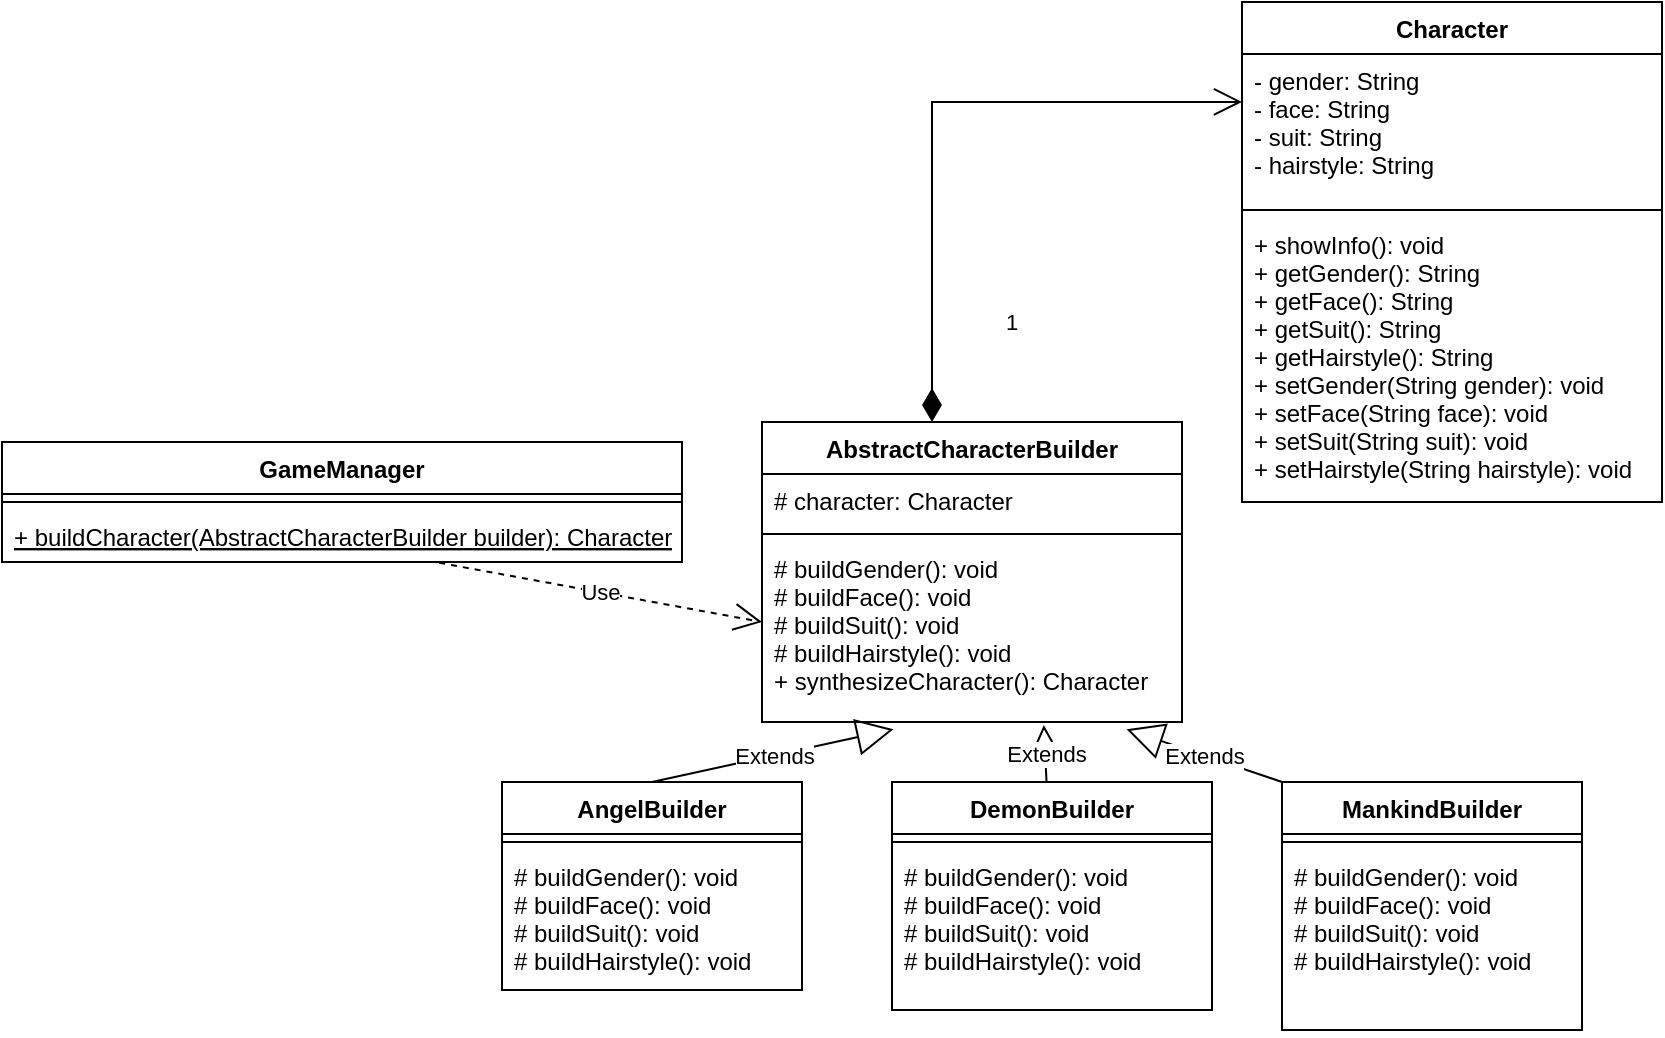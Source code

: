 <mxfile version="20.3.0" type="device"><diagram id="e-1dNNOE1ZR3ZRbZEE2d" name="第 1 页"><mxGraphModel dx="1803" dy="689" grid="1" gridSize="10" guides="1" tooltips="1" connect="1" arrows="1" fold="1" page="1" pageScale="1" pageWidth="827" pageHeight="1169" math="0" shadow="0"><root><mxCell id="0"/><mxCell id="1" parent="0"/><mxCell id="KTSEDnxsCNitKte8fdVE-1" value="AngelBuilder" style="swimlane;fontStyle=1;align=center;verticalAlign=top;childLayout=stackLayout;horizontal=1;startSize=26;horizontalStack=0;resizeParent=1;resizeParentMax=0;resizeLast=0;collapsible=1;marginBottom=0;" parent="1" vertex="1"><mxGeometry x="170" y="400" width="150" height="104" as="geometry"/></mxCell><mxCell id="KTSEDnxsCNitKte8fdVE-3" value="" style="line;strokeWidth=1;fillColor=none;align=left;verticalAlign=middle;spacingTop=-1;spacingLeft=3;spacingRight=3;rotatable=0;labelPosition=right;points=[];portConstraint=eastwest;strokeColor=inherit;" parent="KTSEDnxsCNitKte8fdVE-1" vertex="1"><mxGeometry y="26" width="150" height="8" as="geometry"/></mxCell><mxCell id="KTSEDnxsCNitKte8fdVE-4" value="# buildGender(): void&#10;# buildFace(): void&#10;# buildSuit(): void&#10;# buildHairstyle(): void" style="text;strokeColor=none;fillColor=none;align=left;verticalAlign=top;spacingLeft=4;spacingRight=4;overflow=hidden;rotatable=0;points=[[0,0.5],[1,0.5]];portConstraint=eastwest;" parent="KTSEDnxsCNitKte8fdVE-1" vertex="1"><mxGeometry y="34" width="150" height="70" as="geometry"/></mxCell><mxCell id="KTSEDnxsCNitKte8fdVE-6" value="GameManager" style="swimlane;fontStyle=1;align=center;verticalAlign=top;childLayout=stackLayout;horizontal=1;startSize=26;horizontalStack=0;resizeParent=1;resizeParentMax=0;resizeLast=0;collapsible=1;marginBottom=0;" parent="1" vertex="1"><mxGeometry x="-80" y="230" width="340" height="60" as="geometry"/></mxCell><mxCell id="KTSEDnxsCNitKte8fdVE-8" value="" style="line;strokeWidth=1;fillColor=none;align=left;verticalAlign=middle;spacingTop=-1;spacingLeft=3;spacingRight=3;rotatable=0;labelPosition=right;points=[];portConstraint=eastwest;strokeColor=inherit;" parent="KTSEDnxsCNitKte8fdVE-6" vertex="1"><mxGeometry y="26" width="340" height="8" as="geometry"/></mxCell><mxCell id="KTSEDnxsCNitKte8fdVE-9" value="+ buildCharacter(AbstractCharacterBuilder builder): Character" style="text;strokeColor=none;fillColor=none;align=left;verticalAlign=top;spacingLeft=4;spacingRight=4;overflow=hidden;rotatable=0;points=[[0,0.5],[1,0.5]];portConstraint=eastwest;fontStyle=4" parent="KTSEDnxsCNitKte8fdVE-6" vertex="1"><mxGeometry y="34" width="340" height="26" as="geometry"/></mxCell><mxCell id="KTSEDnxsCNitKte8fdVE-10" value="DemonBuilder" style="swimlane;fontStyle=1;align=center;verticalAlign=top;childLayout=stackLayout;horizontal=1;startSize=26;horizontalStack=0;resizeParent=1;resizeParentMax=0;resizeLast=0;collapsible=1;marginBottom=0;" parent="1" vertex="1"><mxGeometry x="365" y="400" width="160" height="114" as="geometry"/></mxCell><mxCell id="KTSEDnxsCNitKte8fdVE-12" value="" style="line;strokeWidth=1;fillColor=none;align=left;verticalAlign=middle;spacingTop=-1;spacingLeft=3;spacingRight=3;rotatable=0;labelPosition=right;points=[];portConstraint=eastwest;strokeColor=inherit;" parent="KTSEDnxsCNitKte8fdVE-10" vertex="1"><mxGeometry y="26" width="160" height="8" as="geometry"/></mxCell><mxCell id="KTSEDnxsCNitKte8fdVE-13" value="# buildGender(): void&#10;# buildFace(): void&#10;# buildSuit(): void&#10;# buildHairstyle(): void" style="text;strokeColor=none;fillColor=none;align=left;verticalAlign=top;spacingLeft=4;spacingRight=4;overflow=hidden;rotatable=0;points=[[0,0.5],[1,0.5]];portConstraint=eastwest;" parent="KTSEDnxsCNitKte8fdVE-10" vertex="1"><mxGeometry y="34" width="160" height="80" as="geometry"/></mxCell><mxCell id="KTSEDnxsCNitKte8fdVE-14" value="MankindBuilder" style="swimlane;fontStyle=1;align=center;verticalAlign=top;childLayout=stackLayout;horizontal=1;startSize=26;horizontalStack=0;resizeParent=1;resizeParentMax=0;resizeLast=0;collapsible=1;marginBottom=0;" parent="1" vertex="1"><mxGeometry x="560" y="400" width="150" height="124" as="geometry"/></mxCell><mxCell id="KTSEDnxsCNitKte8fdVE-16" value="" style="line;strokeWidth=1;fillColor=none;align=left;verticalAlign=middle;spacingTop=-1;spacingLeft=3;spacingRight=3;rotatable=0;labelPosition=right;points=[];portConstraint=eastwest;strokeColor=inherit;" parent="KTSEDnxsCNitKte8fdVE-14" vertex="1"><mxGeometry y="26" width="150" height="8" as="geometry"/></mxCell><mxCell id="KTSEDnxsCNitKte8fdVE-17" value="# buildGender(): void&#10;# buildFace(): void&#10;# buildSuit(): void&#10;# buildHairstyle(): void" style="text;strokeColor=none;fillColor=none;align=left;verticalAlign=top;spacingLeft=4;spacingRight=4;overflow=hidden;rotatable=0;points=[[0,0.5],[1,0.5]];portConstraint=eastwest;" parent="KTSEDnxsCNitKte8fdVE-14" vertex="1"><mxGeometry y="34" width="150" height="90" as="geometry"/></mxCell><mxCell id="KTSEDnxsCNitKte8fdVE-18" value="AbstractCharacterBuilder&#10;&#10;" style="swimlane;fontStyle=1;align=center;verticalAlign=top;childLayout=stackLayout;horizontal=1;startSize=26;horizontalStack=0;resizeParent=1;resizeParentMax=0;resizeLast=0;collapsible=1;marginBottom=0;" parent="1" vertex="1"><mxGeometry x="300" y="220" width="210" height="150" as="geometry"/></mxCell><mxCell id="KTSEDnxsCNitKte8fdVE-19" value="# character: Character" style="text;strokeColor=none;fillColor=none;align=left;verticalAlign=top;spacingLeft=4;spacingRight=4;overflow=hidden;rotatable=0;points=[[0,0.5],[1,0.5]];portConstraint=eastwest;" parent="KTSEDnxsCNitKte8fdVE-18" vertex="1"><mxGeometry y="26" width="210" height="26" as="geometry"/></mxCell><mxCell id="KTSEDnxsCNitKte8fdVE-20" value="" style="line;strokeWidth=1;fillColor=none;align=left;verticalAlign=middle;spacingTop=-1;spacingLeft=3;spacingRight=3;rotatable=0;labelPosition=right;points=[];portConstraint=eastwest;strokeColor=inherit;" parent="KTSEDnxsCNitKte8fdVE-18" vertex="1"><mxGeometry y="52" width="210" height="8" as="geometry"/></mxCell><mxCell id="KTSEDnxsCNitKte8fdVE-21" value="# buildGender(): void&#10;# buildFace(): void&#10;# buildSuit(): void&#10;# buildHairstyle(): void&#10;+ synthesizeCharacter(): Character&#10;&#10;" style="text;strokeColor=none;fillColor=none;align=left;verticalAlign=top;spacingLeft=4;spacingRight=4;overflow=hidden;rotatable=0;points=[[0,0.5],[1,0.5]];portConstraint=eastwest;" parent="KTSEDnxsCNitKte8fdVE-18" vertex="1"><mxGeometry y="60" width="210" height="90" as="geometry"/></mxCell><mxCell id="KTSEDnxsCNitKte8fdVE-22" value="Character" style="swimlane;fontStyle=1;align=center;verticalAlign=top;childLayout=stackLayout;horizontal=1;startSize=26;horizontalStack=0;resizeParent=1;resizeParentMax=0;resizeLast=0;collapsible=1;marginBottom=0;" parent="1" vertex="1"><mxGeometry x="540" y="10" width="210" height="250" as="geometry"/></mxCell><mxCell id="KTSEDnxsCNitKte8fdVE-23" value="- gender: String&#10;- face: String&#10;- suit: String&#10;- hairstyle: String&#10;" style="text;strokeColor=none;fillColor=none;align=left;verticalAlign=top;spacingLeft=4;spacingRight=4;overflow=hidden;rotatable=0;points=[[0,0.5],[1,0.5]];portConstraint=eastwest;" parent="KTSEDnxsCNitKte8fdVE-22" vertex="1"><mxGeometry y="26" width="210" height="74" as="geometry"/></mxCell><mxCell id="KTSEDnxsCNitKte8fdVE-24" value="" style="line;strokeWidth=1;fillColor=none;align=left;verticalAlign=middle;spacingTop=-1;spacingLeft=3;spacingRight=3;rotatable=0;labelPosition=right;points=[];portConstraint=eastwest;strokeColor=inherit;" parent="KTSEDnxsCNitKte8fdVE-22" vertex="1"><mxGeometry y="100" width="210" height="8" as="geometry"/></mxCell><mxCell id="KTSEDnxsCNitKte8fdVE-25" value="+ showInfo(): void&#10;+ getGender(): String&#10;+ getFace(): String&#10;+ getSuit(): String&#10;+ getHairstyle(): String&#10;+ setGender(String gender): void&#10;+ setFace(String face): void&#10;+ setSuit(String suit): void&#10;+ setHairstyle(String hairstyle): void" style="text;strokeColor=none;fillColor=none;align=left;verticalAlign=top;spacingLeft=4;spacingRight=4;overflow=hidden;rotatable=0;points=[[0,0.5],[1,0.5]];portConstraint=eastwest;" parent="KTSEDnxsCNitKte8fdVE-22" vertex="1"><mxGeometry y="108" width="210" height="142" as="geometry"/></mxCell><mxCell id="KTSEDnxsCNitKte8fdVE-26" value="1" style="endArrow=open;html=1;endSize=12;startArrow=diamondThin;startSize=14;startFill=1;edgeStyle=orthogonalEdgeStyle;align=left;verticalAlign=bottom;rounded=0;entryX=0;entryY=0.324;entryDx=0;entryDy=0;entryPerimeter=0;" parent="1" source="KTSEDnxsCNitKte8fdVE-18" target="KTSEDnxsCNitKte8fdVE-23" edge="1"><mxGeometry x="-0.737" y="-35" relative="1" as="geometry"><mxPoint x="330" y="150" as="sourcePoint"/><mxPoint x="380" y="170" as="targetPoint"/><Array as="points"><mxPoint x="385" y="60"/></Array><mxPoint as="offset"/></mxGeometry></mxCell><mxCell id="KTSEDnxsCNitKte8fdVE-27" value="Use" style="endArrow=open;endSize=12;dashed=1;html=1;rounded=0;exitX=0.643;exitY=1.015;exitDx=0;exitDy=0;exitPerimeter=0;" parent="1" source="KTSEDnxsCNitKte8fdVE-9" edge="1"><mxGeometry width="160" relative="1" as="geometry"><mxPoint x="140" y="320" as="sourcePoint"/><mxPoint x="300" y="320" as="targetPoint"/></mxGeometry></mxCell><mxCell id="KTSEDnxsCNitKte8fdVE-28" value="Extends" style="endArrow=block;endSize=16;endFill=0;html=1;rounded=0;exitX=0.5;exitY=0;exitDx=0;exitDy=0;entryX=0.313;entryY=1.04;entryDx=0;entryDy=0;entryPerimeter=0;" parent="1" source="KTSEDnxsCNitKte8fdVE-1" target="KTSEDnxsCNitKte8fdVE-21" edge="1"><mxGeometry width="160" relative="1" as="geometry"><mxPoint x="330" y="350" as="sourcePoint"/><mxPoint x="490" y="350" as="targetPoint"/></mxGeometry></mxCell><mxCell id="KTSEDnxsCNitKte8fdVE-29" value="Extends" style="endArrow=block;endSize=16;endFill=0;html=1;rounded=0;entryX=0.868;entryY=1.04;entryDx=0;entryDy=0;entryPerimeter=0;" parent="1" source="KTSEDnxsCNitKte8fdVE-14" target="KTSEDnxsCNitKte8fdVE-21" edge="1"><mxGeometry width="160" relative="1" as="geometry"><mxPoint x="230" y="400" as="sourcePoint"/><mxPoint x="359.47" y="352.8" as="targetPoint"/><Array as="points"><mxPoint x="560" y="400"/></Array></mxGeometry></mxCell><mxCell id="KTSEDnxsCNitKte8fdVE-30" value="Extends" style="endArrow=block;endSize=16;endFill=0;html=1;rounded=0;entryX=0.671;entryY=1.017;entryDx=0;entryDy=0;entryPerimeter=0;" parent="1" source="KTSEDnxsCNitKte8fdVE-10" target="KTSEDnxsCNitKte8fdVE-21" edge="1"><mxGeometry width="160" relative="1" as="geometry"><mxPoint x="230" y="400" as="sourcePoint"/><mxPoint x="359.47" y="352.8" as="targetPoint"/><Array as="points"/></mxGeometry></mxCell></root></mxGraphModel></diagram></mxfile>